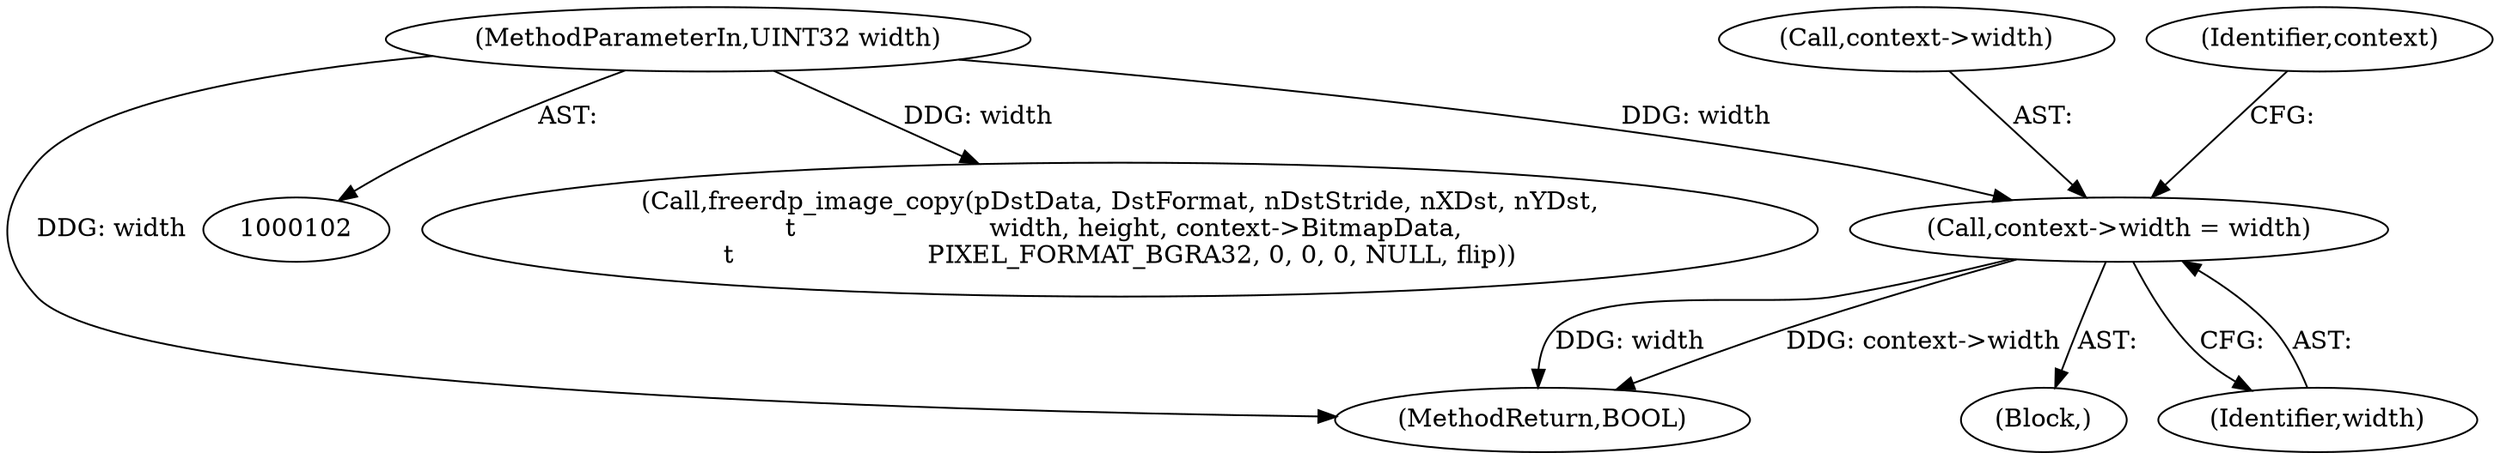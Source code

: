 digraph "0_FreeRDP_d1112c279bd1a327e8e4d0b5f371458bf2579659_0@pointer" {
"1000186" [label="(Call,context->width = width)"];
"1000105" [label="(MethodParameterIn,UINT32 width)"];
"1000233" [label="(Call,freerdp_image_copy(pDstData, DstFormat, nDstStride, nXDst, nYDst,\n \t                        width, height, context->BitmapData,\n\t                        PIXEL_FORMAT_BGRA32, 0, 0, 0, NULL, flip))"];
"1000187" [label="(Call,context->width)"];
"1000254" [label="(MethodReturn,BOOL)"];
"1000186" [label="(Call,context->width = width)"];
"1000193" [label="(Identifier,context)"];
"1000105" [label="(MethodParameterIn,UINT32 width)"];
"1000117" [label="(Block,)"];
"1000190" [label="(Identifier,width)"];
"1000186" -> "1000117"  [label="AST: "];
"1000186" -> "1000190"  [label="CFG: "];
"1000187" -> "1000186"  [label="AST: "];
"1000190" -> "1000186"  [label="AST: "];
"1000193" -> "1000186"  [label="CFG: "];
"1000186" -> "1000254"  [label="DDG: context->width"];
"1000186" -> "1000254"  [label="DDG: width"];
"1000105" -> "1000186"  [label="DDG: width"];
"1000105" -> "1000102"  [label="AST: "];
"1000105" -> "1000254"  [label="DDG: width"];
"1000105" -> "1000233"  [label="DDG: width"];
}
